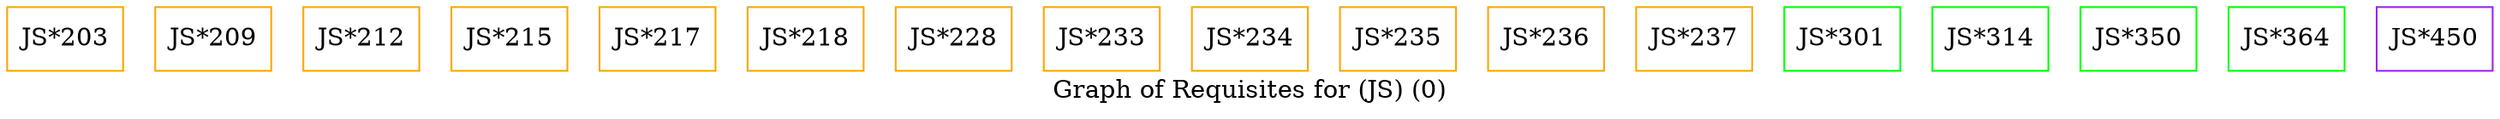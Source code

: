 strict digraph "" {
	graph [bb="0,0,1393,59",
		label="Graph of Requisites for (JS) (0)",
		lheight=0.21,
		lp="696.5,11.5",
		lwidth=3.07
	];
	node [label="\N"];
	"JS*203"	[color=orange,
		height=0.5,
		pos="32.5,41",
		shape=box,
		width=0.90278];
	"JS*209"	[color=orange,
		height=0.5,
		pos="115.5,41",
		shape=box,
		width=0.90278];
	"JS*212"	[color=orange,
		height=0.5,
		pos="198.5,41",
		shape=box,
		width=0.90278];
	"JS*215"	[color=orange,
		height=0.5,
		pos="281.5,41",
		shape=box,
		width=0.90278];
	"JS*217"	[color=orange,
		height=0.5,
		pos="364.5,41",
		shape=box,
		width=0.90278];
	"JS*218"	[color=orange,
		height=0.5,
		pos="447.5,41",
		shape=box,
		width=0.90278];
	"JS*228"	[color=orange,
		height=0.5,
		pos="530.5,41",
		shape=box,
		width=0.90278];
	"JS*233"	[color=orange,
		height=0.5,
		pos="613.5,41",
		shape=box,
		width=0.90278];
	"JS*234"	[color=orange,
		height=0.5,
		pos="696.5,41",
		shape=box,
		width=0.90278];
	"JS*235"	[color=orange,
		height=0.5,
		pos="779.5,41",
		shape=box,
		width=0.90278];
	"JS*236"	[color=orange,
		height=0.5,
		pos="862.5,41",
		shape=box,
		width=0.90278];
	"JS*237"	[color=orange,
		height=0.5,
		pos="945.5,41",
		shape=box,
		width=0.90278];
	"JS*301"	[color=green,
		height=0.5,
		pos="1028.5,41",
		shape=box,
		width=0.90278];
	"JS*314"	[color=green,
		height=0.5,
		pos="1111.5,41",
		shape=box,
		width=0.90278];
	"JS*350"	[color=green,
		height=0.5,
		pos="1194.5,41",
		shape=box,
		width=0.90278];
	"JS*364"	[color=green,
		height=0.5,
		pos="1277.5,41",
		shape=box,
		width=0.90278];
	"JS*450"	[color=purple,
		height=0.5,
		pos="1360.5,41",
		shape=box,
		width=0.90278];
}
